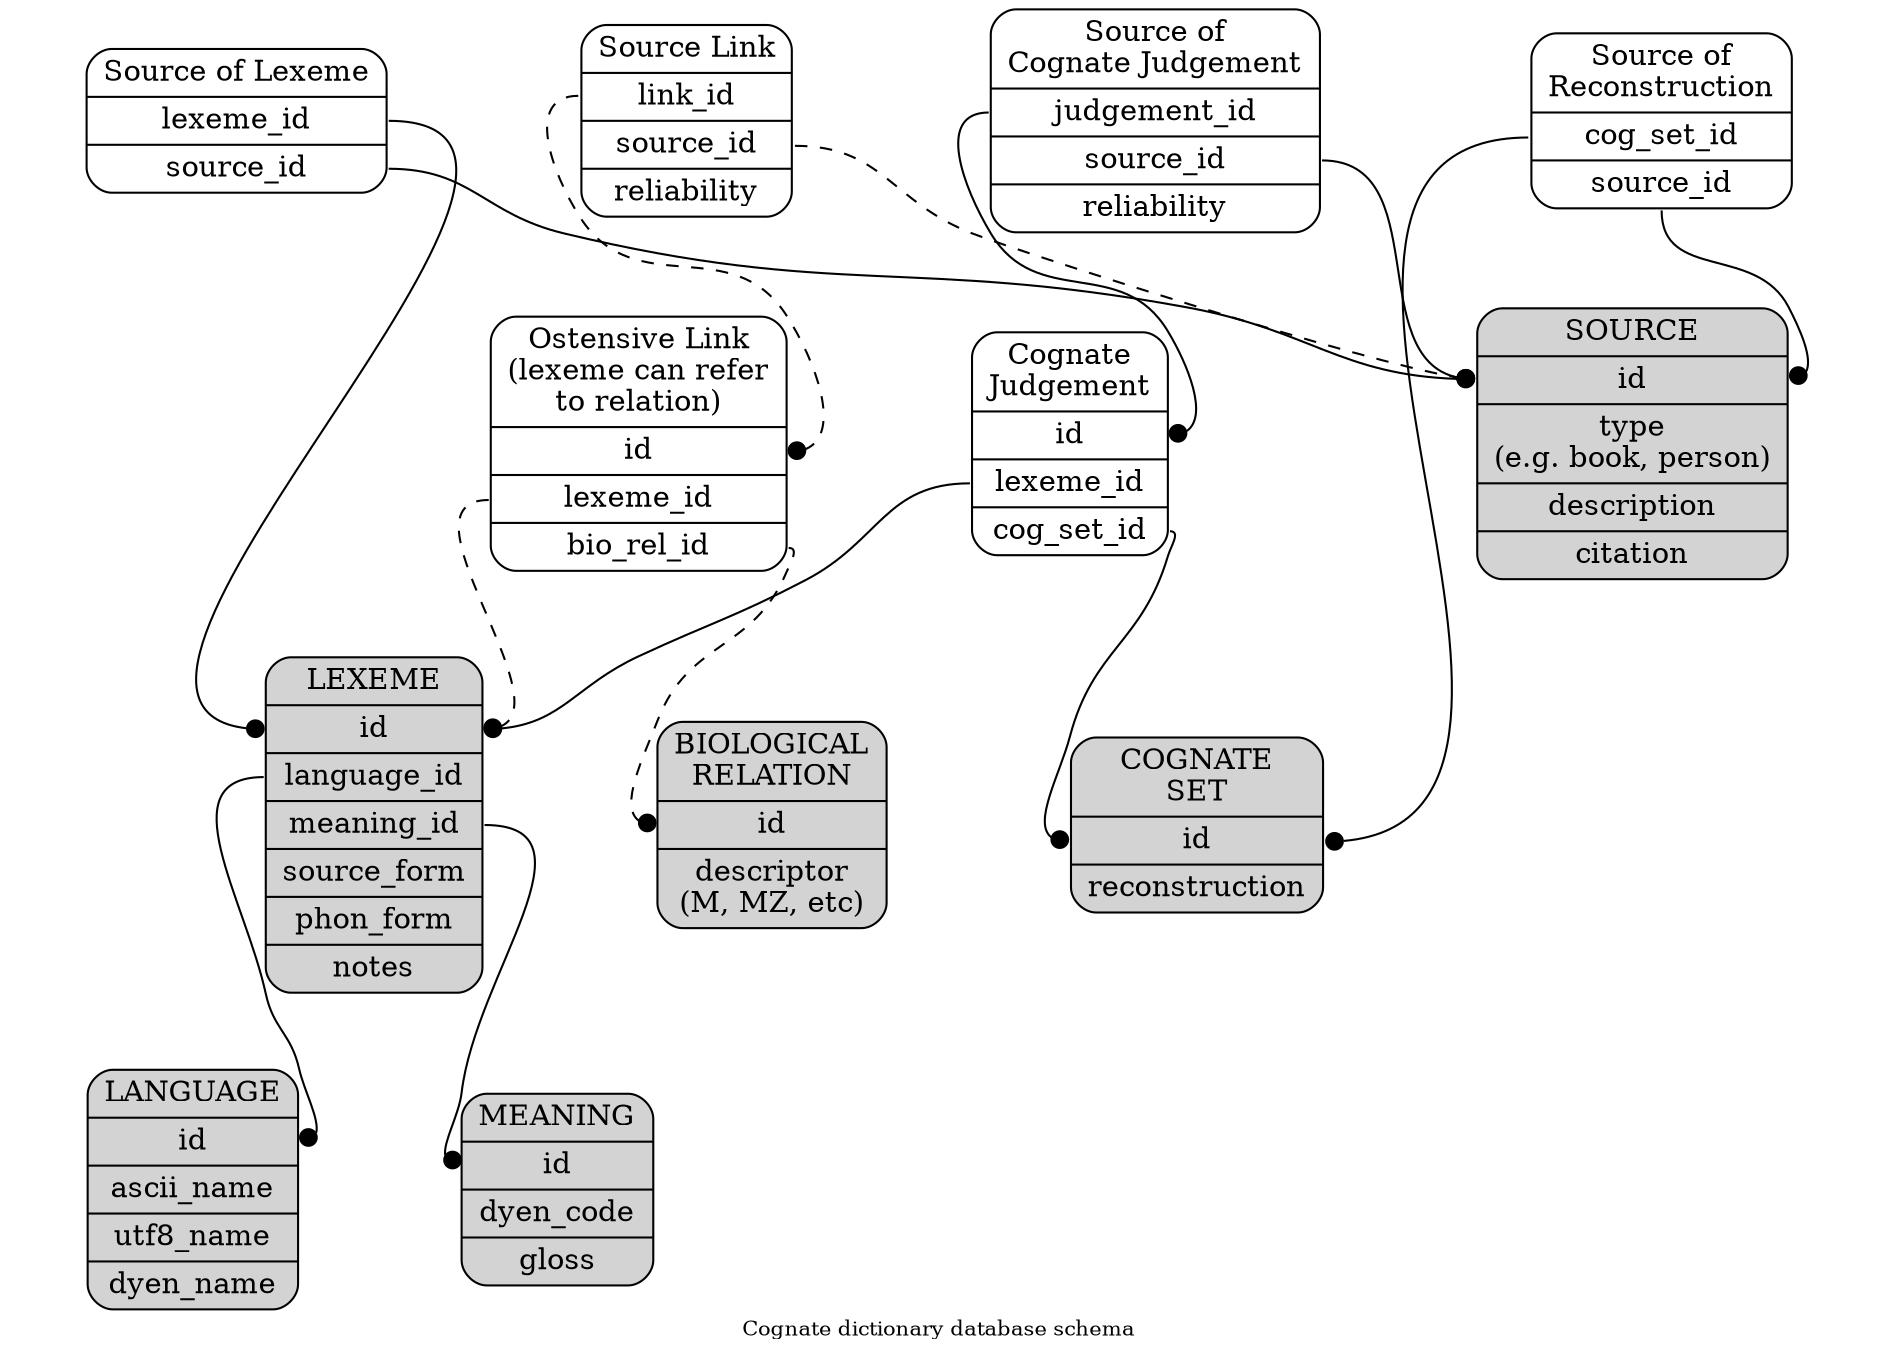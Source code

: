 digraph g { // neato -Tpdf -O database_structure.dot
  ordering=out;
  fontsize=10;
  overlap=scale;
  splines=true;
  sep=0.2;
  ratio=0.7;
  label="Cognate dictionary database schema";
  node [shape=Mrecord];
  edge [arrowhead=dot];

  lexeme [pos="2,3!",style=filled,
	label="{LEXEME |<id> id |<lid> language_id |<mid> meaning_id | source_form | phon_form | notes }"];
  source [pos="7,3!",style=filled,
	label="{SOURCE |<id> id | type\n(e.g. book, person) | description | citation }"];
  meaning [pos="1,2!",style=filled,
	label="{MEANING |<id> id | dyen_code | gloss }"];
  language [pos="1,4!",style=filled,
	label="{LANGUAGE |<id> id | ascii_name | utf8_name | dyen_name}"];
  cogset [pos="4,4!",style=filled,
	label="{COGNATE\nSET |<id> id | reconstruction}"];
  biological [pos="4,1!",style=filled,
	label="{BIOLOGICAL\nRELATION | <id> id | descriptor\n(M, MZ, etc)}"];

  // Many to many tables
  judgement [pos="3,4.5!",
	label="{Cognate\nJudgement |<id> id |<fid> lexeme_id |<cid> cog_set_id}"];
  formsource [pos="5,3!",
	label="{Source of Lexeme |<fid> lexeme_id |<sid> source_id}"];
  judgesource [pos="5,5!",
	label="{Source of\nCognate Judgement |<jid> judgement_id |<sid> source_id | reliability}"];
  cogsource [pos="5,4!",
	label="{Source of\nReconstruction |<cid> cog_set_id |<sid> source_id}"];
  formbio [pos="3,2!",
	label="{Ostensive Link\n(lexeme can refer\nto relation) |<id> id |<fid> lexeme_id |<bid> bio_rel_id}"];
  biosource [pos="5,2!",
	label="{Source Link |<lid> link_id |<sid> source_id | reliability}"];

  // meaning [pos="1,1!"];	
  // language [pos="1,2!"];
  // lexeme [pos="2,1.5!"];
  // formsource [pos="4,1!"];
  // judgesource [pos="4.5,2.5!"];
  // cogsource [pos="5,1.5!"];
  // source [pos="6,1.5!"];
  // cogset [pos="4,1.5!"];
  // judgement [pos="3,2!"];
  // biological [pos="4,0!"];
  // formbio [pos="3,0.5!"];

  judgement:fid -> lexeme:id [weight=8]; 
  judgement:cid -> cogset:id [weight=8];
  formsource:fid -> lexeme:id;
  formsource:sid -> source:id;
  judgesource:jid -> judgement:id;
  judgesource:sid -> source:id;
  cogsource:cid -> cogset:id;
  cogsource:sid -> source:id;
  lexeme:lid -> language:id;
  lexeme:mid -> meaning:id;

  formbio:fid -> lexeme:id [style=dashed];
  formbio:bid -> biological:id [style=dashed];
  biosource:lid -> formbio:id [style=dashed];
  biosource:sid -> source:id [style=dashed];
}
